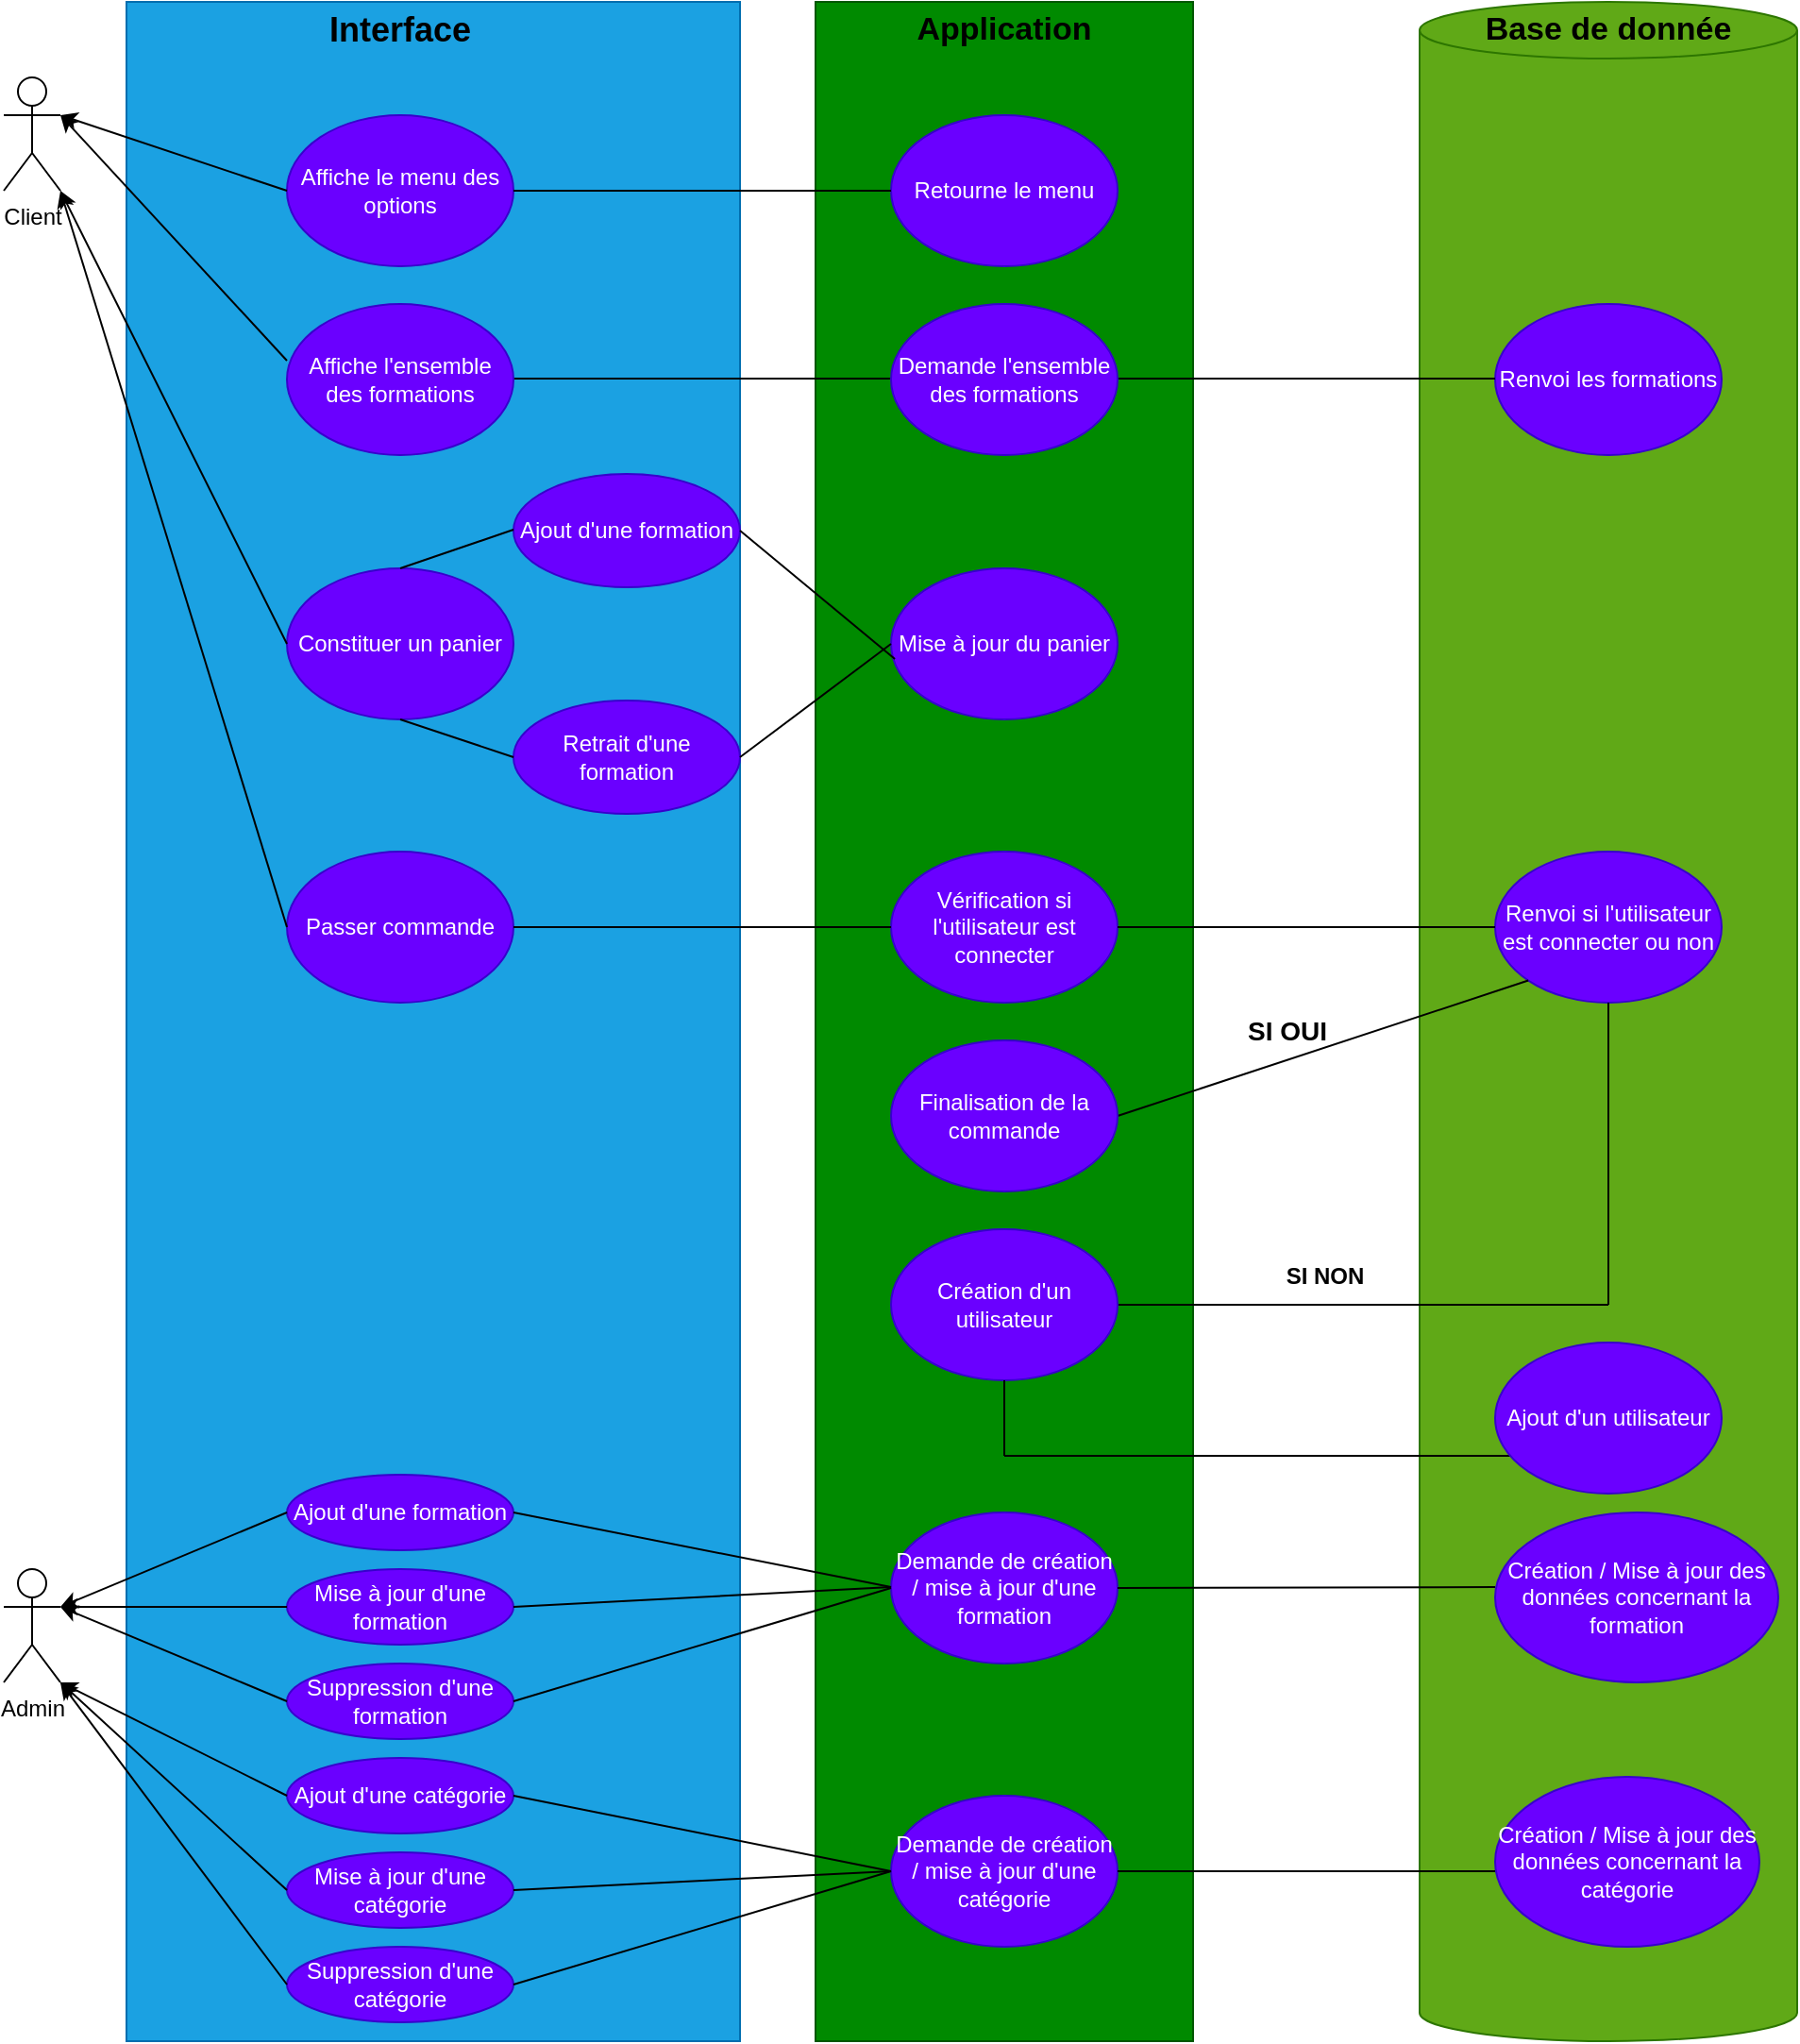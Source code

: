 <mxfile version="23.1.1" type="device">
  <diagram name="Page-1" id="XVhkvxwI-0udOmmCz9Ab">
    <mxGraphModel dx="1114" dy="526" grid="1" gridSize="10" guides="1" tooltips="1" connect="1" arrows="1" fold="1" page="1" pageScale="1" pageWidth="827" pageHeight="1169" math="0" shadow="0">
      <root>
        <mxCell id="0" />
        <mxCell id="1" parent="0" />
        <mxCell id="etcwr3IXlxLSLUxb2mQk-4" value="" style="rounded=0;whiteSpace=wrap;html=1;direction=south;fillColor=#008a00;fontColor=#ffffff;strokeColor=#005700;" parent="1" vertex="1">
          <mxGeometry x="480" y="80" width="200" height="1080" as="geometry" />
        </mxCell>
        <mxCell id="etcwr3IXlxLSLUxb2mQk-1" value="Client" style="shape=umlActor;verticalLabelPosition=bottom;verticalAlign=top;html=1;outlineConnect=0;" parent="1" vertex="1">
          <mxGeometry x="50" y="120" width="30" height="60" as="geometry" />
        </mxCell>
        <mxCell id="etcwr3IXlxLSLUxb2mQk-2" value="" style="rounded=0;whiteSpace=wrap;html=1;direction=south;fillColor=#1ba1e2;fontColor=#ffffff;strokeColor=#006EAF;" parent="1" vertex="1">
          <mxGeometry x="115" y="80" width="325" height="1080" as="geometry" />
        </mxCell>
        <mxCell id="etcwr3IXlxLSLUxb2mQk-3" value="Retourne le menu" style="ellipse;whiteSpace=wrap;html=1;fillColor=#6a00ff;fontColor=#ffffff;strokeColor=#3700CC;" parent="1" vertex="1">
          <mxGeometry x="520" y="140" width="120" height="80" as="geometry" />
        </mxCell>
        <mxCell id="etcwr3IXlxLSLUxb2mQk-5" value="&lt;b&gt;&lt;font style=&quot;font-size: 18px;&quot;&gt;Interface&lt;/font&gt;&lt;/b&gt;" style="text;html=1;strokeColor=none;fillColor=none;align=center;verticalAlign=middle;whiteSpace=wrap;rounded=0;" parent="1" vertex="1">
          <mxGeometry x="230" y="80" width="60" height="30" as="geometry" />
        </mxCell>
        <mxCell id="etcwr3IXlxLSLUxb2mQk-6" value="Affiche le menu des options " style="ellipse;whiteSpace=wrap;html=1;fillColor=#6a00ff;fontColor=#ffffff;strokeColor=#3700CC;" parent="1" vertex="1">
          <mxGeometry x="200" y="140" width="120" height="80" as="geometry" />
        </mxCell>
        <mxCell id="etcwr3IXlxLSLUxb2mQk-7" value="&lt;font size=&quot;1&quot;&gt;&lt;b style=&quot;font-size: 17px;&quot;&gt;Application&lt;/b&gt;&lt;/font&gt;" style="text;html=1;strokeColor=none;fillColor=none;align=center;verticalAlign=middle;whiteSpace=wrap;rounded=0;" parent="1" vertex="1">
          <mxGeometry x="550" y="80" width="60" height="30" as="geometry" />
        </mxCell>
        <mxCell id="etcwr3IXlxLSLUxb2mQk-8" value="Constituer un panier" style="ellipse;whiteSpace=wrap;html=1;fillColor=#6a00ff;fontColor=#ffffff;strokeColor=#3700CC;" parent="1" vertex="1">
          <mxGeometry x="200" y="380" width="120" height="80" as="geometry" />
        </mxCell>
        <mxCell id="etcwr3IXlxLSLUxb2mQk-10" value="" style="shape=cylinder3;whiteSpace=wrap;html=1;boundedLbl=1;backgroundOutline=1;size=15;fillColor=#60a917;fontColor=#ffffff;strokeColor=#2D7600;" parent="1" vertex="1">
          <mxGeometry x="800" y="80" width="200" height="1080" as="geometry" />
        </mxCell>
        <mxCell id="etcwr3IXlxLSLUxb2mQk-11" value="&lt;font size=&quot;1&quot;&gt;&lt;b style=&quot;font-size: 17px;&quot;&gt;Base de donnée&lt;br&gt;&lt;/b&gt;&lt;/font&gt;" style="text;html=1;strokeColor=none;fillColor=none;align=center;verticalAlign=middle;whiteSpace=wrap;rounded=0;" parent="1" vertex="1">
          <mxGeometry x="820" y="80" width="160" height="30" as="geometry" />
        </mxCell>
        <mxCell id="etcwr3IXlxLSLUxb2mQk-13" value="" style="endArrow=none;html=1;rounded=0;entryX=0;entryY=0.5;entryDx=0;entryDy=0;" parent="1" source="etcwr3IXlxLSLUxb2mQk-6" target="etcwr3IXlxLSLUxb2mQk-3" edge="1">
          <mxGeometry width="50" height="50" relative="1" as="geometry">
            <mxPoint x="390" y="190" as="sourcePoint" />
            <mxPoint x="440" y="140" as="targetPoint" />
          </mxGeometry>
        </mxCell>
        <mxCell id="etcwr3IXlxLSLUxb2mQk-14" value="Mise à jour du panier" style="ellipse;whiteSpace=wrap;html=1;fillColor=#6a00ff;fontColor=#ffffff;strokeColor=#3700CC;" parent="1" vertex="1">
          <mxGeometry x="520" y="380" width="120" height="80" as="geometry" />
        </mxCell>
        <mxCell id="etcwr3IXlxLSLUxb2mQk-15" value="Renvoi les formations" style="ellipse;whiteSpace=wrap;html=1;fillColor=#6a00ff;fontColor=#ffffff;strokeColor=#3700CC;" parent="1" vertex="1">
          <mxGeometry x="840" y="240" width="120" height="80" as="geometry" />
        </mxCell>
        <mxCell id="etcwr3IXlxLSLUxb2mQk-16" value="" style="endArrow=none;html=1;rounded=0;entryX=0;entryY=0.5;entryDx=0;entryDy=0;" parent="1" edge="1">
          <mxGeometry width="50" height="50" relative="1" as="geometry">
            <mxPoint x="320" y="279.5" as="sourcePoint" />
            <mxPoint x="520" y="279.5" as="targetPoint" />
          </mxGeometry>
        </mxCell>
        <mxCell id="etcwr3IXlxLSLUxb2mQk-17" value="" style="endArrow=none;html=1;rounded=0;entryX=0;entryY=0.5;entryDx=0;entryDy=0;" parent="1" edge="1">
          <mxGeometry width="50" height="50" relative="1" as="geometry">
            <mxPoint x="640" y="279.5" as="sourcePoint" />
            <mxPoint x="840" y="279.5" as="targetPoint" />
          </mxGeometry>
        </mxCell>
        <mxCell id="etcwr3IXlxLSLUxb2mQk-18" value="Affiche l&#39;ensemble des formations" style="ellipse;whiteSpace=wrap;html=1;fillColor=#6a00ff;fontColor=#ffffff;strokeColor=#3700CC;" parent="1" vertex="1">
          <mxGeometry x="200" y="240" width="120" height="80" as="geometry" />
        </mxCell>
        <mxCell id="etcwr3IXlxLSLUxb2mQk-19" value="Ajout d&#39;une formation" style="ellipse;whiteSpace=wrap;html=1;fillColor=#6a00ff;fontColor=#ffffff;strokeColor=#3700CC;" parent="1" vertex="1">
          <mxGeometry x="320" y="330" width="120" height="60" as="geometry" />
        </mxCell>
        <mxCell id="etcwr3IXlxLSLUxb2mQk-21" value="Retrait d&#39;une formation" style="ellipse;whiteSpace=wrap;html=1;fillColor=#6a00ff;fontColor=#ffffff;strokeColor=#3700CC;" parent="1" vertex="1">
          <mxGeometry x="320" y="450" width="120" height="60" as="geometry" />
        </mxCell>
        <mxCell id="etcwr3IXlxLSLUxb2mQk-23" value="" style="endArrow=none;html=1;rounded=0;entryX=0;entryY=0.492;entryDx=0;entryDy=0;exitX=0.5;exitY=0;exitDx=0;exitDy=0;entryPerimeter=0;" parent="1" source="etcwr3IXlxLSLUxb2mQk-8" target="etcwr3IXlxLSLUxb2mQk-19" edge="1">
          <mxGeometry width="50" height="50" relative="1" as="geometry">
            <mxPoint x="115" y="359.5" as="sourcePoint" />
            <mxPoint x="315" y="359.5" as="targetPoint" />
          </mxGeometry>
        </mxCell>
        <mxCell id="etcwr3IXlxLSLUxb2mQk-24" value="" style="endArrow=none;html=1;rounded=0;entryX=0.5;entryY=1;entryDx=0;entryDy=0;exitX=0;exitY=0.5;exitDx=0;exitDy=0;" parent="1" source="etcwr3IXlxLSLUxb2mQk-21" target="etcwr3IXlxLSLUxb2mQk-8" edge="1">
          <mxGeometry width="50" height="50" relative="1" as="geometry">
            <mxPoint x="240" y="500.5" as="sourcePoint" />
            <mxPoint x="295" y="480" as="targetPoint" />
          </mxGeometry>
        </mxCell>
        <mxCell id="etcwr3IXlxLSLUxb2mQk-25" value="Demande l&#39;ensemble des formations" style="ellipse;whiteSpace=wrap;html=1;fillColor=#6a00ff;fontColor=#ffffff;strokeColor=#3700CC;" parent="1" vertex="1">
          <mxGeometry x="520" y="240" width="120" height="80" as="geometry" />
        </mxCell>
        <mxCell id="etcwr3IXlxLSLUxb2mQk-27" value="" style="endArrow=none;html=1;rounded=0;entryX=0.017;entryY=0.6;entryDx=0;entryDy=0;exitX=1;exitY=0.5;exitDx=0;exitDy=0;entryPerimeter=0;" parent="1" source="etcwr3IXlxLSLUxb2mQk-19" target="etcwr3IXlxLSLUxb2mQk-14" edge="1">
          <mxGeometry width="50" height="50" relative="1" as="geometry">
            <mxPoint x="460" y="440" as="sourcePoint" />
            <mxPoint x="520" y="420" as="targetPoint" />
          </mxGeometry>
        </mxCell>
        <mxCell id="etcwr3IXlxLSLUxb2mQk-28" value="" style="endArrow=none;html=1;rounded=0;entryX=1;entryY=0.5;entryDx=0;entryDy=0;" parent="1" target="etcwr3IXlxLSLUxb2mQk-21" edge="1">
          <mxGeometry width="50" height="50" relative="1" as="geometry">
            <mxPoint x="520" y="420" as="sourcePoint" />
            <mxPoint x="532" y="438" as="targetPoint" />
          </mxGeometry>
        </mxCell>
        <mxCell id="etcwr3IXlxLSLUxb2mQk-29" value="Passer commande" style="ellipse;whiteSpace=wrap;html=1;fillColor=#6a00ff;fontColor=#ffffff;strokeColor=#3700CC;" parent="1" vertex="1">
          <mxGeometry x="200" y="530" width="120" height="80" as="geometry" />
        </mxCell>
        <mxCell id="etcwr3IXlxLSLUxb2mQk-30" value="Vérification si l&#39;utilisateur est connecter" style="ellipse;whiteSpace=wrap;html=1;fillColor=#6a00ff;fontColor=#ffffff;strokeColor=#3700CC;" parent="1" vertex="1">
          <mxGeometry x="520" y="530" width="120" height="80" as="geometry" />
        </mxCell>
        <mxCell id="etcwr3IXlxLSLUxb2mQk-31" value="Renvoi si l&#39;utilisateur est connecter ou non" style="ellipse;whiteSpace=wrap;html=1;fillColor=#6a00ff;fontColor=#ffffff;strokeColor=#3700CC;" parent="1" vertex="1">
          <mxGeometry x="840" y="530" width="120" height="80" as="geometry" />
        </mxCell>
        <mxCell id="etcwr3IXlxLSLUxb2mQk-32" value="" style="endArrow=none;html=1;rounded=0;entryX=0;entryY=0.5;entryDx=0;entryDy=0;exitX=1;exitY=0.5;exitDx=0;exitDy=0;" parent="1" source="etcwr3IXlxLSLUxb2mQk-29" target="etcwr3IXlxLSLUxb2mQk-30" edge="1">
          <mxGeometry width="50" height="50" relative="1" as="geometry">
            <mxPoint x="320" y="569.5" as="sourcePoint" />
            <mxPoint x="520" y="569.5" as="targetPoint" />
          </mxGeometry>
        </mxCell>
        <mxCell id="etcwr3IXlxLSLUxb2mQk-33" value="" style="endArrow=none;html=1;rounded=0;entryX=0;entryY=0.5;entryDx=0;entryDy=0;exitX=1;exitY=0.5;exitDx=0;exitDy=0;" parent="1" source="etcwr3IXlxLSLUxb2mQk-30" target="etcwr3IXlxLSLUxb2mQk-31" edge="1">
          <mxGeometry width="50" height="50" relative="1" as="geometry">
            <mxPoint x="660" y="560" as="sourcePoint" />
            <mxPoint x="860" y="560" as="targetPoint" />
          </mxGeometry>
        </mxCell>
        <mxCell id="etcwr3IXlxLSLUxb2mQk-34" value="" style="endArrow=none;html=1;rounded=0;entryX=0;entryY=1;entryDx=0;entryDy=0;exitX=1;exitY=0.5;exitDx=0;exitDy=0;" parent="1" source="etcwr3IXlxLSLUxb2mQk-35" target="etcwr3IXlxLSLUxb2mQk-31" edge="1">
          <mxGeometry width="50" height="50" relative="1" as="geometry">
            <mxPoint x="730" y="650" as="sourcePoint" />
            <mxPoint x="900" y="630" as="targetPoint" />
          </mxGeometry>
        </mxCell>
        <mxCell id="etcwr3IXlxLSLUxb2mQk-35" value="Finalisation de la commande" style="ellipse;whiteSpace=wrap;html=1;fillColor=#6a00ff;fontColor=#ffffff;strokeColor=#3700CC;" parent="1" vertex="1">
          <mxGeometry x="520" y="630" width="120" height="80" as="geometry" />
        </mxCell>
        <mxCell id="etcwr3IXlxLSLUxb2mQk-36" value="&lt;b&gt;&lt;font style=&quot;font-size: 14px;&quot;&gt;SI OUI&lt;/font&gt;&lt;/b&gt;" style="text;html=1;strokeColor=none;fillColor=none;align=center;verticalAlign=middle;whiteSpace=wrap;rounded=0;" parent="1" vertex="1">
          <mxGeometry x="700" y="610" width="60" height="30" as="geometry" />
        </mxCell>
        <mxCell id="etcwr3IXlxLSLUxb2mQk-37" value="" style="endArrow=none;html=1;rounded=0;" parent="1" edge="1">
          <mxGeometry width="50" height="50" relative="1" as="geometry">
            <mxPoint x="900" y="770" as="sourcePoint" />
            <mxPoint x="900" y="610" as="targetPoint" />
          </mxGeometry>
        </mxCell>
        <mxCell id="etcwr3IXlxLSLUxb2mQk-38" value="" style="endArrow=none;html=1;rounded=0;exitX=1;exitY=0.5;exitDx=0;exitDy=0;" parent="1" source="etcwr3IXlxLSLUxb2mQk-39" edge="1">
          <mxGeometry width="50" height="50" relative="1" as="geometry">
            <mxPoint x="749.996" y="880" as="sourcePoint" />
            <mxPoint x="900" y="770" as="targetPoint" />
          </mxGeometry>
        </mxCell>
        <mxCell id="etcwr3IXlxLSLUxb2mQk-39" value="Création d&#39;un utilisateur" style="ellipse;whiteSpace=wrap;html=1;fillColor=#6a00ff;fontColor=#ffffff;strokeColor=#3700CC;" parent="1" vertex="1">
          <mxGeometry x="520" y="730" width="120" height="80" as="geometry" />
        </mxCell>
        <mxCell id="etcwr3IXlxLSLUxb2mQk-40" value="&lt;b&gt;SI NON&lt;br&gt;&lt;/b&gt;" style="text;html=1;strokeColor=none;fillColor=none;align=center;verticalAlign=middle;whiteSpace=wrap;rounded=0;" parent="1" vertex="1">
          <mxGeometry x="720" y="740" width="60" height="30" as="geometry" />
        </mxCell>
        <mxCell id="etcwr3IXlxLSLUxb2mQk-42" value="Admin" style="shape=umlActor;verticalLabelPosition=bottom;verticalAlign=top;html=1;outlineConnect=0;" parent="1" vertex="1">
          <mxGeometry x="50" y="910" width="30" height="60" as="geometry" />
        </mxCell>
        <mxCell id="etcwr3IXlxLSLUxb2mQk-43" value="Ajout d&#39;une formation" style="ellipse;whiteSpace=wrap;html=1;fillColor=#6a00ff;fontColor=#ffffff;strokeColor=#3700CC;" parent="1" vertex="1">
          <mxGeometry x="200" y="860" width="120" height="40" as="geometry" />
        </mxCell>
        <mxCell id="etcwr3IXlxLSLUxb2mQk-44" value="Suppression d&#39;une formation" style="ellipse;whiteSpace=wrap;html=1;fillColor=#6a00ff;fontColor=#ffffff;strokeColor=#3700CC;" parent="1" vertex="1">
          <mxGeometry x="200" y="960" width="120" height="40" as="geometry" />
        </mxCell>
        <mxCell id="etcwr3IXlxLSLUxb2mQk-45" value="Mise à jour d&#39;une formation" style="ellipse;whiteSpace=wrap;html=1;fillColor=#6a00ff;fontColor=#ffffff;strokeColor=#3700CC;" parent="1" vertex="1">
          <mxGeometry x="200" y="910" width="120" height="40" as="geometry" />
        </mxCell>
        <mxCell id="etcwr3IXlxLSLUxb2mQk-46" value="Demande de création / mise à jour d&#39;une formation" style="ellipse;whiteSpace=wrap;html=1;fillColor=#6a00ff;fontColor=#ffffff;strokeColor=#3700CC;" parent="1" vertex="1">
          <mxGeometry x="520" y="880" width="120" height="80" as="geometry" />
        </mxCell>
        <mxCell id="etcwr3IXlxLSLUxb2mQk-47" value="Création / Mise à jour des données concernant la formation" style="ellipse;whiteSpace=wrap;html=1;fillColor=#6a00ff;fontColor=#ffffff;strokeColor=#3700CC;" parent="1" vertex="1">
          <mxGeometry x="840" y="880" width="150" height="90" as="geometry" />
        </mxCell>
        <mxCell id="etcwr3IXlxLSLUxb2mQk-48" value="" style="endArrow=none;html=1;rounded=0;" parent="1" edge="1">
          <mxGeometry width="50" height="50" relative="1" as="geometry">
            <mxPoint x="640" y="920" as="sourcePoint" />
            <mxPoint x="840" y="919.5" as="targetPoint" />
          </mxGeometry>
        </mxCell>
        <mxCell id="etcwr3IXlxLSLUxb2mQk-49" value="" style="endArrow=none;html=1;rounded=0;exitX=1;exitY=0.5;exitDx=0;exitDy=0;" parent="1" source="etcwr3IXlxLSLUxb2mQk-43" edge="1">
          <mxGeometry width="50" height="50" relative="1" as="geometry">
            <mxPoint x="260" y="919.5" as="sourcePoint" />
            <mxPoint x="520" y="919.5" as="targetPoint" />
          </mxGeometry>
        </mxCell>
        <mxCell id="etcwr3IXlxLSLUxb2mQk-50" value="" style="endArrow=none;html=1;rounded=0;exitX=1;exitY=0.5;exitDx=0;exitDy=0;" parent="1" source="etcwr3IXlxLSLUxb2mQk-45" edge="1">
          <mxGeometry width="50" height="50" relative="1" as="geometry">
            <mxPoint x="260" y="919.5" as="sourcePoint" />
            <mxPoint x="520" y="919.5" as="targetPoint" />
          </mxGeometry>
        </mxCell>
        <mxCell id="etcwr3IXlxLSLUxb2mQk-51" value="" style="endArrow=none;html=1;rounded=0;exitX=1;exitY=0.5;exitDx=0;exitDy=0;entryX=0;entryY=0.5;entryDx=0;entryDy=0;" parent="1" source="etcwr3IXlxLSLUxb2mQk-44" target="etcwr3IXlxLSLUxb2mQk-46" edge="1">
          <mxGeometry width="50" height="50" relative="1" as="geometry">
            <mxPoint x="330" y="940" as="sourcePoint" />
            <mxPoint x="530" y="929.5" as="targetPoint" />
          </mxGeometry>
        </mxCell>
        <mxCell id="etcwr3IXlxLSLUxb2mQk-52" value="Ajout d&#39;une catégorie" style="ellipse;whiteSpace=wrap;html=1;fillColor=#6a00ff;fontColor=#ffffff;strokeColor=#3700CC;" parent="1" vertex="1">
          <mxGeometry x="200" y="1010" width="120" height="40" as="geometry" />
        </mxCell>
        <mxCell id="etcwr3IXlxLSLUxb2mQk-53" value="Suppression d&#39;une catégorie" style="ellipse;whiteSpace=wrap;html=1;fillColor=#6a00ff;fontColor=#ffffff;strokeColor=#3700CC;" parent="1" vertex="1">
          <mxGeometry x="200" y="1110" width="120" height="40" as="geometry" />
        </mxCell>
        <mxCell id="etcwr3IXlxLSLUxb2mQk-54" value="Mise à jour d&#39;une catégorie" style="ellipse;whiteSpace=wrap;html=1;fillColor=#6a00ff;fontColor=#ffffff;strokeColor=#3700CC;" parent="1" vertex="1">
          <mxGeometry x="200" y="1060" width="120" height="40" as="geometry" />
        </mxCell>
        <mxCell id="etcwr3IXlxLSLUxb2mQk-55" value="Demande de création / mise à jour d&#39;une catégorie" style="ellipse;whiteSpace=wrap;html=1;fillColor=#6a00ff;fontColor=#ffffff;strokeColor=#3700CC;" parent="1" vertex="1">
          <mxGeometry x="520" y="1030" width="120" height="80" as="geometry" />
        </mxCell>
        <mxCell id="etcwr3IXlxLSLUxb2mQk-56" value="" style="endArrow=none;html=1;rounded=0;exitX=1;exitY=0.5;exitDx=0;exitDy=0;entryX=0;entryY=0.5;entryDx=0;entryDy=0;" parent="1" source="etcwr3IXlxLSLUxb2mQk-52" target="etcwr3IXlxLSLUxb2mQk-55" edge="1">
          <mxGeometry width="50" height="50" relative="1" as="geometry">
            <mxPoint x="314" y="1060" as="sourcePoint" />
            <mxPoint x="514" y="1000" as="targetPoint" />
          </mxGeometry>
        </mxCell>
        <mxCell id="etcwr3IXlxLSLUxb2mQk-57" value="" style="endArrow=none;html=1;rounded=0;exitX=1;exitY=0.5;exitDx=0;exitDy=0;entryX=0;entryY=0.5;entryDx=0;entryDy=0;" parent="1" source="etcwr3IXlxLSLUxb2mQk-54" target="etcwr3IXlxLSLUxb2mQk-55" edge="1">
          <mxGeometry width="50" height="50" relative="1" as="geometry">
            <mxPoint x="340" y="1000" as="sourcePoint" />
            <mxPoint x="540" y="940" as="targetPoint" />
          </mxGeometry>
        </mxCell>
        <mxCell id="etcwr3IXlxLSLUxb2mQk-58" value="" style="endArrow=none;html=1;rounded=0;exitX=1;exitY=0.5;exitDx=0;exitDy=0;entryX=0;entryY=0.5;entryDx=0;entryDy=0;" parent="1" source="etcwr3IXlxLSLUxb2mQk-53" target="etcwr3IXlxLSLUxb2mQk-55" edge="1">
          <mxGeometry width="50" height="50" relative="1" as="geometry">
            <mxPoint x="350" y="1010" as="sourcePoint" />
            <mxPoint x="550" y="950" as="targetPoint" />
          </mxGeometry>
        </mxCell>
        <mxCell id="etcwr3IXlxLSLUxb2mQk-59" value="Création / Mise à jour des données concernant la catégorie" style="ellipse;whiteSpace=wrap;html=1;fillColor=#6a00ff;fontColor=#ffffff;strokeColor=#3700CC;" parent="1" vertex="1">
          <mxGeometry x="840" y="1020" width="140" height="90" as="geometry" />
        </mxCell>
        <mxCell id="etcwr3IXlxLSLUxb2mQk-60" value="" style="endArrow=none;html=1;rounded=0;exitX=1;exitY=0.5;exitDx=0;exitDy=0;" parent="1" source="etcwr3IXlxLSLUxb2mQk-55" edge="1">
          <mxGeometry width="50" height="50" relative="1" as="geometry">
            <mxPoint x="640" y="1070" as="sourcePoint" />
            <mxPoint x="840" y="1070" as="targetPoint" />
          </mxGeometry>
        </mxCell>
        <mxCell id="etcwr3IXlxLSLUxb2mQk-61" value="" style="endArrow=classic;html=1;rounded=0;entryX=1;entryY=0.333;entryDx=0;entryDy=0;entryPerimeter=0;exitX=0;exitY=0.5;exitDx=0;exitDy=0;" parent="1" source="etcwr3IXlxLSLUxb2mQk-6" target="etcwr3IXlxLSLUxb2mQk-1" edge="1">
          <mxGeometry width="50" height="50" relative="1" as="geometry">
            <mxPoint x="20" y="301.681" as="sourcePoint" />
            <mxPoint x="140" y="170" as="targetPoint" />
          </mxGeometry>
        </mxCell>
        <mxCell id="etcwr3IXlxLSLUxb2mQk-63" value="" style="endArrow=classic;html=1;rounded=0;exitX=0;exitY=0.375;exitDx=0;exitDy=0;exitPerimeter=0;" parent="1" source="etcwr3IXlxLSLUxb2mQk-18" edge="1">
          <mxGeometry width="50" height="50" relative="1" as="geometry">
            <mxPoint x="200" y="280" as="sourcePoint" />
            <mxPoint x="80" y="140" as="targetPoint" />
          </mxGeometry>
        </mxCell>
        <mxCell id="etcwr3IXlxLSLUxb2mQk-64" value="" style="endArrow=classic;html=1;rounded=0;entryX=1;entryY=1;entryDx=0;entryDy=0;entryPerimeter=0;exitX=0;exitY=0.5;exitDx=0;exitDy=0;" parent="1" source="etcwr3IXlxLSLUxb2mQk-8" target="etcwr3IXlxLSLUxb2mQk-1" edge="1">
          <mxGeometry width="50" height="50" relative="1" as="geometry">
            <mxPoint x="220" y="200" as="sourcePoint" />
            <mxPoint x="100" y="160" as="targetPoint" />
          </mxGeometry>
        </mxCell>
        <mxCell id="etcwr3IXlxLSLUxb2mQk-65" value="" style="endArrow=classic;html=1;rounded=0;exitX=0;exitY=0.5;exitDx=0;exitDy=0;" parent="1" source="etcwr3IXlxLSLUxb2mQk-29" edge="1">
          <mxGeometry width="50" height="50" relative="1" as="geometry">
            <mxPoint x="230" y="210" as="sourcePoint" />
            <mxPoint x="80" y="180" as="targetPoint" />
          </mxGeometry>
        </mxCell>
        <mxCell id="etcwr3IXlxLSLUxb2mQk-66" value="" style="endArrow=classic;html=1;rounded=0;entryX=1;entryY=0.333;entryDx=0;entryDy=0;entryPerimeter=0;exitX=0;exitY=0.5;exitDx=0;exitDy=0;" parent="1" source="etcwr3IXlxLSLUxb2mQk-43" target="etcwr3IXlxLSLUxb2mQk-42" edge="1">
          <mxGeometry width="50" height="50" relative="1" as="geometry">
            <mxPoint x="210" y="1000" as="sourcePoint" />
            <mxPoint x="90" y="960" as="targetPoint" />
          </mxGeometry>
        </mxCell>
        <mxCell id="etcwr3IXlxLSLUxb2mQk-67" value="" style="endArrow=classic;html=1;rounded=0;exitX=0;exitY=0.5;exitDx=0;exitDy=0;" parent="1" source="etcwr3IXlxLSLUxb2mQk-45" edge="1">
          <mxGeometry width="50" height="50" relative="1" as="geometry">
            <mxPoint x="210" y="890" as="sourcePoint" />
            <mxPoint x="80" y="930" as="targetPoint" />
          </mxGeometry>
        </mxCell>
        <mxCell id="etcwr3IXlxLSLUxb2mQk-68" value="" style="endArrow=classic;html=1;rounded=0;exitX=0;exitY=0.5;exitDx=0;exitDy=0;" parent="1" source="etcwr3IXlxLSLUxb2mQk-44" edge="1">
          <mxGeometry width="50" height="50" relative="1" as="geometry">
            <mxPoint x="220" y="900" as="sourcePoint" />
            <mxPoint x="80" y="930" as="targetPoint" />
          </mxGeometry>
        </mxCell>
        <mxCell id="etcwr3IXlxLSLUxb2mQk-69" value="" style="endArrow=classic;html=1;rounded=0;entryX=1;entryY=1;entryDx=0;entryDy=0;entryPerimeter=0;exitX=0;exitY=0.5;exitDx=0;exitDy=0;" parent="1" source="etcwr3IXlxLSLUxb2mQk-52" target="etcwr3IXlxLSLUxb2mQk-42" edge="1">
          <mxGeometry width="50" height="50" relative="1" as="geometry">
            <mxPoint x="230" y="910" as="sourcePoint" />
            <mxPoint x="110" y="960" as="targetPoint" />
          </mxGeometry>
        </mxCell>
        <mxCell id="etcwr3IXlxLSLUxb2mQk-70" value="" style="endArrow=classic;html=1;rounded=0;entryX=1;entryY=1;entryDx=0;entryDy=0;entryPerimeter=0;exitX=0;exitY=0.5;exitDx=0;exitDy=0;" parent="1" source="etcwr3IXlxLSLUxb2mQk-54" target="etcwr3IXlxLSLUxb2mQk-42" edge="1">
          <mxGeometry width="50" height="50" relative="1" as="geometry">
            <mxPoint x="240" y="920" as="sourcePoint" />
            <mxPoint x="120" y="970" as="targetPoint" />
          </mxGeometry>
        </mxCell>
        <mxCell id="etcwr3IXlxLSLUxb2mQk-71" value="" style="endArrow=classic;html=1;rounded=0;exitX=0;exitY=0.5;exitDx=0;exitDy=0;" parent="1" source="etcwr3IXlxLSLUxb2mQk-53" edge="1">
          <mxGeometry width="50" height="50" relative="1" as="geometry">
            <mxPoint x="250" y="930" as="sourcePoint" />
            <mxPoint x="80" y="970" as="targetPoint" />
          </mxGeometry>
        </mxCell>
        <mxCell id="Ewo60584JVtI-Eq3lG6b-1" value="" style="endArrow=none;html=1;rounded=0;entryX=0.067;entryY=0.75;entryDx=0;entryDy=0;entryPerimeter=0;" edge="1" parent="1" target="Ewo60584JVtI-Eq3lG6b-3">
          <mxGeometry width="50" height="50" relative="1" as="geometry">
            <mxPoint x="580" y="850" as="sourcePoint" />
            <mxPoint x="840" y="850" as="targetPoint" />
          </mxGeometry>
        </mxCell>
        <mxCell id="Ewo60584JVtI-Eq3lG6b-2" value="" style="endArrow=none;html=1;rounded=0;exitX=0.5;exitY=1;exitDx=0;exitDy=0;" edge="1" parent="1" source="etcwr3IXlxLSLUxb2mQk-39">
          <mxGeometry width="50" height="50" relative="1" as="geometry">
            <mxPoint x="660" y="790" as="sourcePoint" />
            <mxPoint x="580" y="850" as="targetPoint" />
          </mxGeometry>
        </mxCell>
        <mxCell id="Ewo60584JVtI-Eq3lG6b-3" value="Ajout d&#39;un utilisateur" style="ellipse;whiteSpace=wrap;html=1;fillColor=#6a00ff;fontColor=#ffffff;strokeColor=#3700CC;" vertex="1" parent="1">
          <mxGeometry x="840" y="790" width="120" height="80" as="geometry" />
        </mxCell>
      </root>
    </mxGraphModel>
  </diagram>
</mxfile>
